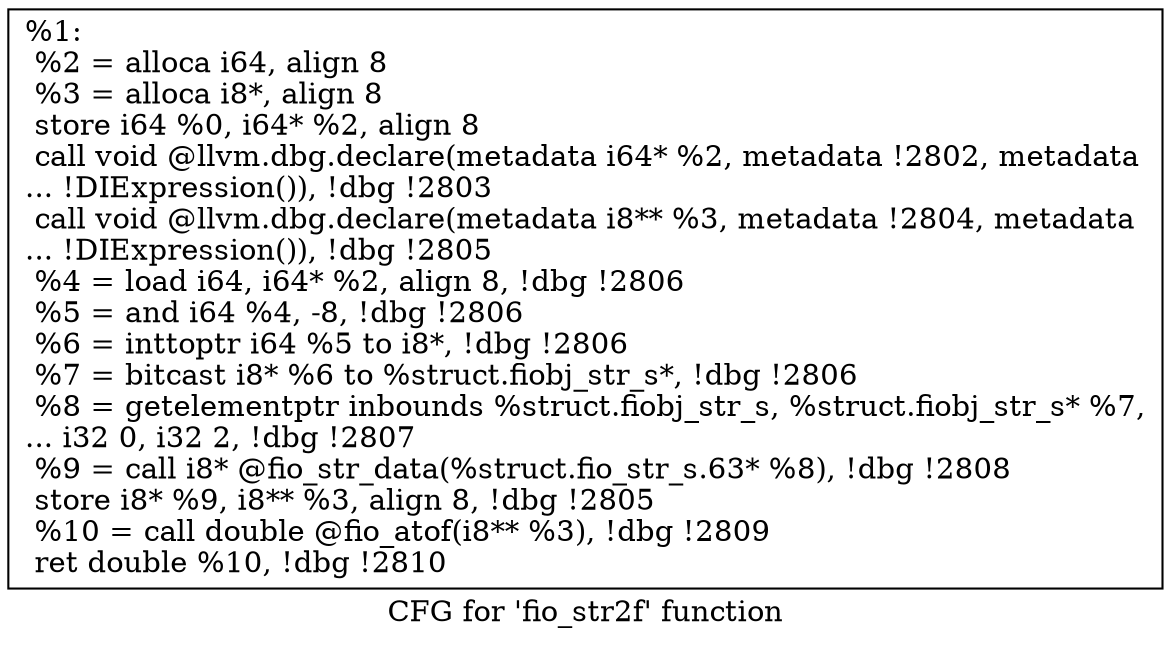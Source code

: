 digraph "CFG for 'fio_str2f' function" {
	label="CFG for 'fio_str2f' function";

	Node0x55685202ef20 [shape=record,label="{%1:\l  %2 = alloca i64, align 8\l  %3 = alloca i8*, align 8\l  store i64 %0, i64* %2, align 8\l  call void @llvm.dbg.declare(metadata i64* %2, metadata !2802, metadata\l... !DIExpression()), !dbg !2803\l  call void @llvm.dbg.declare(metadata i8** %3, metadata !2804, metadata\l... !DIExpression()), !dbg !2805\l  %4 = load i64, i64* %2, align 8, !dbg !2806\l  %5 = and i64 %4, -8, !dbg !2806\l  %6 = inttoptr i64 %5 to i8*, !dbg !2806\l  %7 = bitcast i8* %6 to %struct.fiobj_str_s*, !dbg !2806\l  %8 = getelementptr inbounds %struct.fiobj_str_s, %struct.fiobj_str_s* %7,\l... i32 0, i32 2, !dbg !2807\l  %9 = call i8* @fio_str_data(%struct.fio_str_s.63* %8), !dbg !2808\l  store i8* %9, i8** %3, align 8, !dbg !2805\l  %10 = call double @fio_atof(i8** %3), !dbg !2809\l  ret double %10, !dbg !2810\l}"];
}
